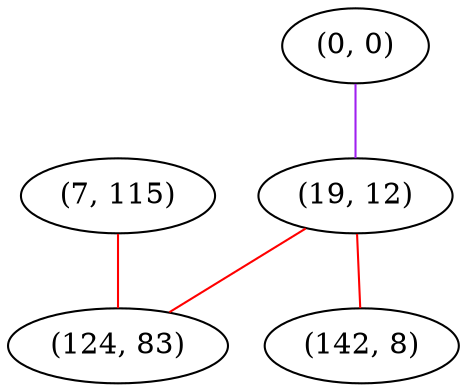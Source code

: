 graph "" {
"(7, 115)";
"(0, 0)";
"(19, 12)";
"(142, 8)";
"(124, 83)";
"(7, 115)" -- "(124, 83)"  [color=red, key=0, weight=1];
"(0, 0)" -- "(19, 12)"  [color=purple, key=0, weight=4];
"(19, 12)" -- "(142, 8)"  [color=red, key=0, weight=1];
"(19, 12)" -- "(124, 83)"  [color=red, key=0, weight=1];
}
